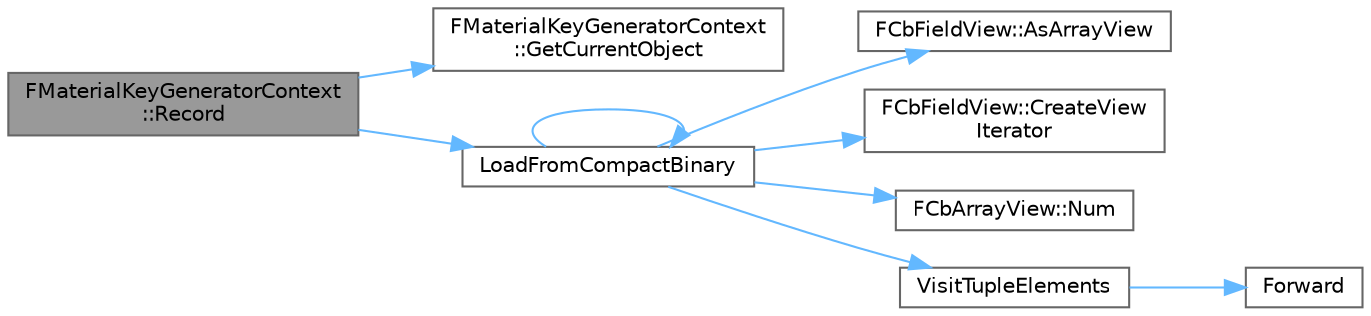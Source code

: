 digraph "FMaterialKeyGeneratorContext::Record"
{
 // INTERACTIVE_SVG=YES
 // LATEX_PDF_SIZE
  bgcolor="transparent";
  edge [fontname=Helvetica,fontsize=10,labelfontname=Helvetica,labelfontsize=10];
  node [fontname=Helvetica,fontsize=10,shape=box,height=0.2,width=0.4];
  rankdir="LR";
  Node1 [id="Node000001",label="FMaterialKeyGeneratorContext\l::Record",height=0.2,width=0.4,color="gray40", fillcolor="grey60", style="filled", fontcolor="black",tooltip="When saving or loading, save the given Data with the given name."];
  Node1 -> Node2 [id="edge1_Node000001_Node000002",color="steelblue1",style="solid",tooltip=" "];
  Node2 [id="Node000002",label="FMaterialKeyGeneratorContext\l::GetCurrentObject",height=0.2,width=0.4,color="grey40", fillcolor="white", style="filled",URL="$d5/d1c/classFMaterialKeyGeneratorContext.html#ac6d0c98220e73f22c07d87fd6ec0e98f",tooltip=" "];
  Node1 -> Node3 [id="edge2_Node000001_Node000003",color="steelblue1",style="solid",tooltip=" "];
  Node3 [id="Node000003",label="LoadFromCompactBinary",height=0.2,width=0.4,color="grey40", fillcolor="white", style="filled",URL="$d2/df2/CompactBinaryContainerSerialization_8h.html#a08d23593482dc34a0feae7585f9e9cae",tooltip=" "];
  Node3 -> Node4 [id="edge3_Node000003_Node000004",color="steelblue1",style="solid",tooltip=" "];
  Node4 [id="Node000004",label="FCbFieldView::AsArrayView",height=0.2,width=0.4,color="grey40", fillcolor="white", style="filled",URL="$dc/deb/classFCbFieldView.html#a64fe998094b21407f228a8293f4688e2",tooltip="Access the field as an array."];
  Node3 -> Node5 [id="edge4_Node000003_Node000005",color="steelblue1",style="solid",tooltip=" "];
  Node5 [id="Node000005",label="FCbFieldView::CreateView\lIterator",height=0.2,width=0.4,color="grey40", fillcolor="white", style="filled",URL="$dc/deb/classFCbFieldView.html#ad8c589ccfa6b567f441be3ab43a7f65a",tooltip="Create an iterator for the fields of an array or object, otherwise an empty iterator."];
  Node3 -> Node3 [id="edge5_Node000003_Node000003",color="steelblue1",style="solid",tooltip=" "];
  Node3 -> Node6 [id="edge6_Node000003_Node000006",color="steelblue1",style="solid",tooltip=" "];
  Node6 [id="Node000006",label="FCbArrayView::Num",height=0.2,width=0.4,color="grey40", fillcolor="white", style="filled",URL="$d3/d79/classFCbArrayView.html#a4494ea81b3685ccfc15b0afe2a7a1ee1",tooltip="Returns the number of items in the array."];
  Node3 -> Node7 [id="edge7_Node000003_Node000007",color="steelblue1",style="solid",tooltip=" "];
  Node7 [id="Node000007",label="VisitTupleElements",height=0.2,width=0.4,color="grey40", fillcolor="white", style="filled",URL="$d2/d4f/Tuple_8h.html#a756876cbee3aa159aefe5d27b4e063b7",tooltip="Visits each element in the specified tuples in parallel and applies them as arguments to the functor."];
  Node7 -> Node8 [id="edge8_Node000007_Node000008",color="steelblue1",style="solid",tooltip=" "];
  Node8 [id="Node000008",label="Forward",height=0.2,width=0.4,color="grey40", fillcolor="white", style="filled",URL="$d4/d24/UnrealTemplate_8h.html#a68f280c1d561a8899a1e9e3ea8405d00",tooltip="Forward will cast a reference to an rvalue reference."];
}
